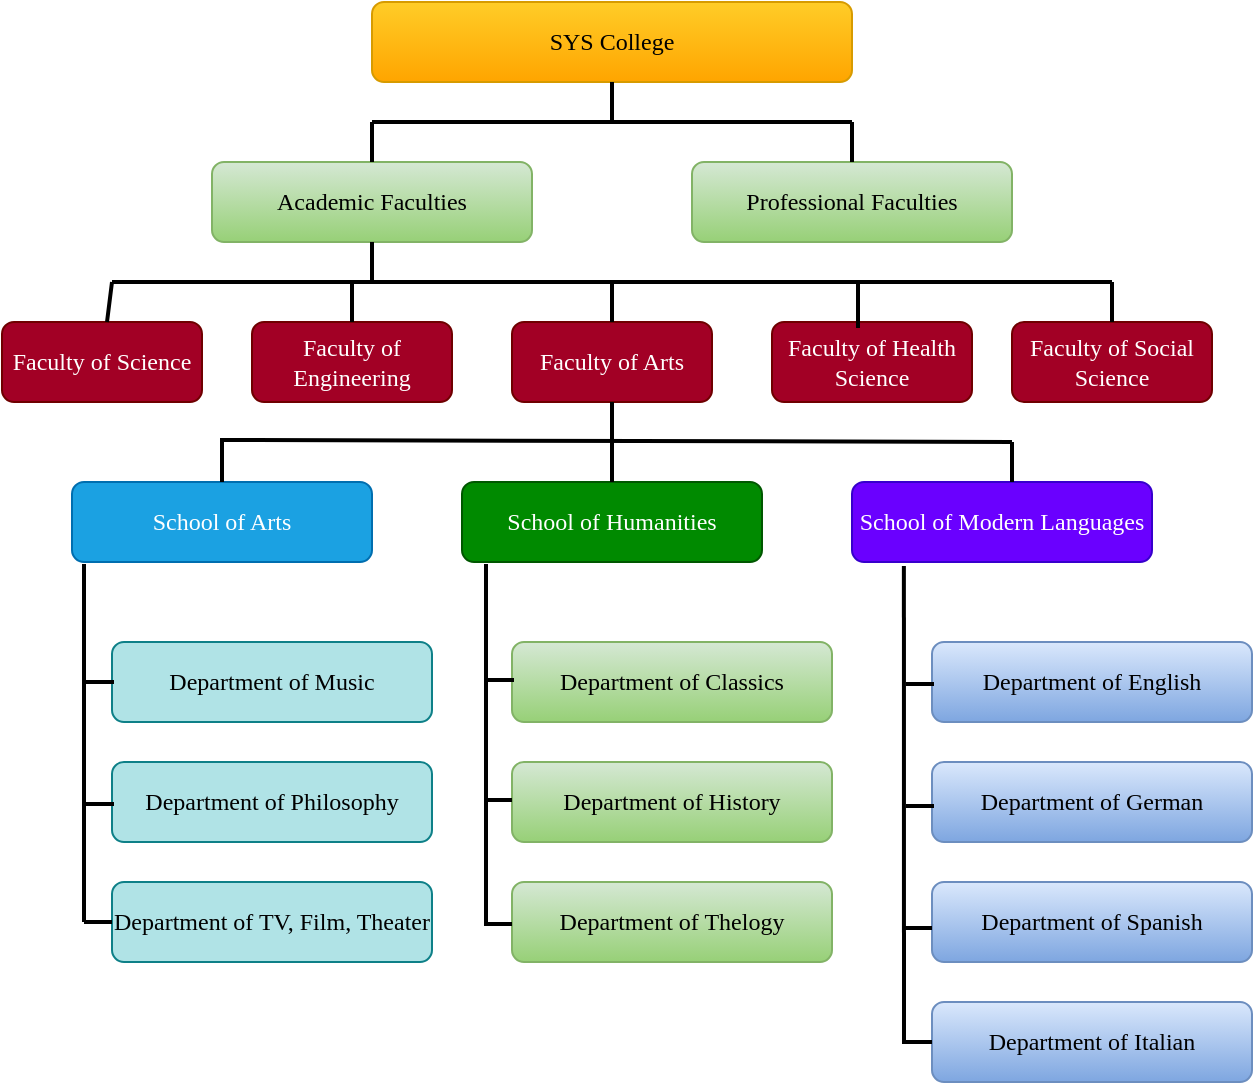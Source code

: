 <mxfile version="26.2.2">
  <diagram id="prtHgNgQTEPvFCAcTncT" name="Page-1">
    <mxGraphModel dx="1428" dy="841" grid="1" gridSize="10" guides="1" tooltips="1" connect="1" arrows="1" fold="1" page="1" pageScale="1" pageWidth="827" pageHeight="1169" math="0" shadow="0">
      <root>
        <mxCell id="0" />
        <mxCell id="1" parent="0" />
        <mxCell id="N3M7otgd--KtcKwE8qOh-1" value="SYS College" style="rounded=1;whiteSpace=wrap;html=1;fontFamily=Verdana;fillColor=#ffcd28;strokeColor=#d79b00;gradientColor=#ffa500;" vertex="1" parent="1">
          <mxGeometry x="320" y="40" width="240" height="40" as="geometry" />
        </mxCell>
        <mxCell id="N3M7otgd--KtcKwE8qOh-2" value="Academic Faculties" style="rounded=1;whiteSpace=wrap;html=1;fontFamily=Verdana;fillColor=#d5e8d4;strokeColor=#82b366;gradientColor=#97d077;" vertex="1" parent="1">
          <mxGeometry x="240" y="120" width="160" height="40" as="geometry" />
        </mxCell>
        <mxCell id="N3M7otgd--KtcKwE8qOh-3" value="Professional Faculties" style="rounded=1;whiteSpace=wrap;html=1;fontFamily=Verdana;fillColor=#d5e8d4;strokeColor=#82b366;gradientColor=#97d077;" vertex="1" parent="1">
          <mxGeometry x="480" y="120" width="160" height="40" as="geometry" />
        </mxCell>
        <mxCell id="N3M7otgd--KtcKwE8qOh-4" value="Faculty of Arts" style="rounded=1;whiteSpace=wrap;html=1;fontFamily=Verdana;fillColor=#a20025;strokeColor=#6F0000;fontColor=#ffffff;" vertex="1" parent="1">
          <mxGeometry x="390" y="200" width="100" height="40" as="geometry" />
        </mxCell>
        <mxCell id="N3M7otgd--KtcKwE8qOh-5" value="Faculty of Science" style="rounded=1;whiteSpace=wrap;html=1;fontFamily=Verdana;fillColor=#a20025;strokeColor=#6F0000;fontColor=#ffffff;" vertex="1" parent="1">
          <mxGeometry x="135" y="200" width="100" height="40" as="geometry" />
        </mxCell>
        <mxCell id="N3M7otgd--KtcKwE8qOh-7" value="Faculty of Engineering" style="rounded=1;whiteSpace=wrap;html=1;fontFamily=Verdana;fillColor=#a20025;strokeColor=#6F0000;fontColor=#ffffff;" vertex="1" parent="1">
          <mxGeometry x="260" y="200" width="100" height="40" as="geometry" />
        </mxCell>
        <mxCell id="N3M7otgd--KtcKwE8qOh-8" value="Faculty of Health Science" style="rounded=1;whiteSpace=wrap;html=1;fontFamily=Verdana;fillColor=#a20025;strokeColor=#6F0000;fontColor=#ffffff;" vertex="1" parent="1">
          <mxGeometry x="520" y="200" width="100" height="40" as="geometry" />
        </mxCell>
        <mxCell id="N3M7otgd--KtcKwE8qOh-9" value="Faculty of Social Science" style="rounded=1;whiteSpace=wrap;html=1;fontFamily=Verdana;fillColor=#a20025;strokeColor=#6F0000;fontColor=#ffffff;" vertex="1" parent="1">
          <mxGeometry x="640" y="200" width="100" height="40" as="geometry" />
        </mxCell>
        <mxCell id="N3M7otgd--KtcKwE8qOh-10" value="School of Arts" style="rounded=1;whiteSpace=wrap;html=1;fontFamily=Verdana;fillColor=#1ba1e2;strokeColor=#006EAF;fontColor=#ffffff;" vertex="1" parent="1">
          <mxGeometry x="170" y="280" width="150" height="40" as="geometry" />
        </mxCell>
        <mxCell id="N3M7otgd--KtcKwE8qOh-11" value="School of Humanities" style="rounded=1;whiteSpace=wrap;html=1;fontFamily=Verdana;fillColor=#008a00;strokeColor=#005700;fontColor=#ffffff;" vertex="1" parent="1">
          <mxGeometry x="365" y="280" width="150" height="40" as="geometry" />
        </mxCell>
        <mxCell id="N3M7otgd--KtcKwE8qOh-12" value="School of Modern Languages" style="rounded=1;whiteSpace=wrap;html=1;fontFamily=Verdana;fillColor=#6a00ff;strokeColor=#3700CC;fontColor=#ffffff;" vertex="1" parent="1">
          <mxGeometry x="560" y="280" width="150" height="40" as="geometry" />
        </mxCell>
        <mxCell id="N3M7otgd--KtcKwE8qOh-13" value="Department of Music" style="rounded=1;whiteSpace=wrap;html=1;fontFamily=Verdana;fillColor=#b0e3e6;strokeColor=#0e8088;" vertex="1" parent="1">
          <mxGeometry x="190" y="360" width="160" height="40" as="geometry" />
        </mxCell>
        <mxCell id="N3M7otgd--KtcKwE8qOh-14" value="Department of Philosophy" style="rounded=1;whiteSpace=wrap;html=1;fontFamily=Verdana;fillColor=#b0e3e6;strokeColor=#0e8088;" vertex="1" parent="1">
          <mxGeometry x="190" y="420" width="160" height="40" as="geometry" />
        </mxCell>
        <mxCell id="N3M7otgd--KtcKwE8qOh-16" value="Department of TV, Film, Theater" style="rounded=1;whiteSpace=wrap;html=1;fontFamily=Verdana;fillColor=#b0e3e6;strokeColor=#0e8088;" vertex="1" parent="1">
          <mxGeometry x="190" y="480" width="160" height="40" as="geometry" />
        </mxCell>
        <mxCell id="N3M7otgd--KtcKwE8qOh-17" value="Department of Classics" style="rounded=1;whiteSpace=wrap;html=1;fontFamily=Verdana;fillColor=#d5e8d4;strokeColor=#82b366;gradientColor=#97d077;" vertex="1" parent="1">
          <mxGeometry x="390" y="360" width="160" height="40" as="geometry" />
        </mxCell>
        <mxCell id="N3M7otgd--KtcKwE8qOh-18" value="Department of History" style="rounded=1;whiteSpace=wrap;html=1;fontFamily=Verdana;fillColor=#d5e8d4;strokeColor=#82b366;gradientColor=#97d077;" vertex="1" parent="1">
          <mxGeometry x="390" y="420" width="160" height="40" as="geometry" />
        </mxCell>
        <mxCell id="N3M7otgd--KtcKwE8qOh-19" value="Department of Thelogy" style="rounded=1;whiteSpace=wrap;html=1;fontFamily=Verdana;fillColor=#d5e8d4;strokeColor=#82b366;gradientColor=#97d077;" vertex="1" parent="1">
          <mxGeometry x="390" y="480" width="160" height="40" as="geometry" />
        </mxCell>
        <mxCell id="N3M7otgd--KtcKwE8qOh-20" value="Department of English" style="rounded=1;whiteSpace=wrap;html=1;fontFamily=Verdana;fillColor=#dae8fc;strokeColor=#6c8ebf;gradientColor=#7ea6e0;" vertex="1" parent="1">
          <mxGeometry x="600" y="360" width="160" height="40" as="geometry" />
        </mxCell>
        <mxCell id="N3M7otgd--KtcKwE8qOh-21" value="Department of German" style="rounded=1;whiteSpace=wrap;html=1;fontFamily=Verdana;fillColor=#dae8fc;strokeColor=#6c8ebf;gradientColor=#7ea6e0;" vertex="1" parent="1">
          <mxGeometry x="600" y="420" width="160" height="40" as="geometry" />
        </mxCell>
        <mxCell id="N3M7otgd--KtcKwE8qOh-22" value="Department of Spanish" style="rounded=1;whiteSpace=wrap;html=1;fontFamily=Verdana;fillColor=#dae8fc;strokeColor=#6c8ebf;gradientColor=#7ea6e0;" vertex="1" parent="1">
          <mxGeometry x="600" y="480" width="160" height="40" as="geometry" />
        </mxCell>
        <mxCell id="N3M7otgd--KtcKwE8qOh-23" value="Department of Italian" style="rounded=1;whiteSpace=wrap;html=1;fontFamily=Verdana;fillColor=#dae8fc;strokeColor=#6c8ebf;gradientColor=#7ea6e0;" vertex="1" parent="1">
          <mxGeometry x="600" y="540" width="160" height="40" as="geometry" />
        </mxCell>
        <mxCell id="N3M7otgd--KtcKwE8qOh-24" value="" style="endArrow=none;html=1;rounded=0;strokeWidth=2;" edge="1" parent="1">
          <mxGeometry width="50" height="50" relative="1" as="geometry">
            <mxPoint x="320" y="100" as="sourcePoint" />
            <mxPoint x="560" y="100" as="targetPoint" />
          </mxGeometry>
        </mxCell>
        <mxCell id="N3M7otgd--KtcKwE8qOh-25" value="" style="endArrow=none;html=1;rounded=0;entryX=0.5;entryY=1;entryDx=0;entryDy=0;strokeWidth=2;" edge="1" parent="1" target="N3M7otgd--KtcKwE8qOh-1">
          <mxGeometry width="50" height="50" relative="1" as="geometry">
            <mxPoint x="440" y="100" as="sourcePoint" />
            <mxPoint x="100" y="160" as="targetPoint" />
          </mxGeometry>
        </mxCell>
        <mxCell id="N3M7otgd--KtcKwE8qOh-26" value="" style="endArrow=none;html=1;rounded=0;strokeWidth=2;exitX=0.5;exitY=0;exitDx=0;exitDy=0;" edge="1" parent="1" source="N3M7otgd--KtcKwE8qOh-2">
          <mxGeometry width="50" height="50" relative="1" as="geometry">
            <mxPoint x="450" y="110" as="sourcePoint" />
            <mxPoint x="320" y="100" as="targetPoint" />
          </mxGeometry>
        </mxCell>
        <mxCell id="N3M7otgd--KtcKwE8qOh-27" value="" style="endArrow=none;html=1;rounded=0;strokeWidth=2;exitX=0.5;exitY=0;exitDx=0;exitDy=0;" edge="1" parent="1" source="N3M7otgd--KtcKwE8qOh-3">
          <mxGeometry width="50" height="50" relative="1" as="geometry">
            <mxPoint x="460" y="120" as="sourcePoint" />
            <mxPoint x="560" y="100" as="targetPoint" />
          </mxGeometry>
        </mxCell>
        <mxCell id="N3M7otgd--KtcKwE8qOh-28" value="" style="endArrow=none;html=1;rounded=0;strokeWidth=2;entryX=0.5;entryY=1;entryDx=0;entryDy=0;" edge="1" parent="1" target="N3M7otgd--KtcKwE8qOh-2">
          <mxGeometry width="50" height="50" relative="1" as="geometry">
            <mxPoint x="320" y="180" as="sourcePoint" />
            <mxPoint x="466" y="135" as="targetPoint" />
          </mxGeometry>
        </mxCell>
        <mxCell id="N3M7otgd--KtcKwE8qOh-29" value="" style="endArrow=none;html=1;rounded=0;strokeWidth=2;" edge="1" parent="1">
          <mxGeometry width="50" height="50" relative="1" as="geometry">
            <mxPoint x="190" y="180" as="sourcePoint" />
            <mxPoint x="690" y="180" as="targetPoint" />
          </mxGeometry>
        </mxCell>
        <mxCell id="N3M7otgd--KtcKwE8qOh-30" value="" style="endArrow=none;html=1;rounded=0;entryX=0.5;entryY=0;entryDx=0;entryDy=0;strokeWidth=2;" edge="1" parent="1" target="N3M7otgd--KtcKwE8qOh-9">
          <mxGeometry width="50" height="50" relative="1" as="geometry">
            <mxPoint x="690" y="180" as="sourcePoint" />
            <mxPoint x="450" y="90" as="targetPoint" />
          </mxGeometry>
        </mxCell>
        <mxCell id="N3M7otgd--KtcKwE8qOh-31" value="" style="endArrow=none;html=1;rounded=0;strokeWidth=2;exitX=0.43;exitY=0.075;exitDx=0;exitDy=0;exitPerimeter=0;" edge="1" parent="1" source="N3M7otgd--KtcKwE8qOh-8">
          <mxGeometry width="50" height="50" relative="1" as="geometry">
            <mxPoint x="460" y="120" as="sourcePoint" />
            <mxPoint x="563" y="180" as="targetPoint" />
          </mxGeometry>
        </mxCell>
        <mxCell id="N3M7otgd--KtcKwE8qOh-32" value="" style="endArrow=none;html=1;rounded=0;strokeWidth=2;exitX=0.5;exitY=0;exitDx=0;exitDy=0;" edge="1" parent="1" source="N3M7otgd--KtcKwE8qOh-4">
          <mxGeometry width="50" height="50" relative="1" as="geometry">
            <mxPoint x="700" y="190" as="sourcePoint" />
            <mxPoint x="440" y="180" as="targetPoint" />
          </mxGeometry>
        </mxCell>
        <mxCell id="N3M7otgd--KtcKwE8qOh-33" value="" style="endArrow=none;html=1;rounded=0;strokeWidth=2;exitX=0.5;exitY=0;exitDx=0;exitDy=0;" edge="1" parent="1" source="N3M7otgd--KtcKwE8qOh-7">
          <mxGeometry width="50" height="50" relative="1" as="geometry">
            <mxPoint x="710" y="200" as="sourcePoint" />
            <mxPoint x="310" y="180" as="targetPoint" />
          </mxGeometry>
        </mxCell>
        <mxCell id="N3M7otgd--KtcKwE8qOh-34" value="" style="endArrow=none;html=1;rounded=0;strokeWidth=2;" edge="1" parent="1" source="N3M7otgd--KtcKwE8qOh-5">
          <mxGeometry width="50" height="50" relative="1" as="geometry">
            <mxPoint x="320" y="210" as="sourcePoint" />
            <mxPoint x="190" y="180" as="targetPoint" />
          </mxGeometry>
        </mxCell>
        <mxCell id="N3M7otgd--KtcKwE8qOh-35" value="" style="endArrow=none;html=1;rounded=0;strokeWidth=2;entryX=0.5;entryY=1;entryDx=0;entryDy=0;" edge="1" parent="1" source="N3M7otgd--KtcKwE8qOh-11" target="N3M7otgd--KtcKwE8qOh-4">
          <mxGeometry width="50" height="50" relative="1" as="geometry">
            <mxPoint x="180" y="260" as="sourcePoint" />
            <mxPoint x="330" y="170" as="targetPoint" />
          </mxGeometry>
        </mxCell>
        <mxCell id="N3M7otgd--KtcKwE8qOh-36" value="" style="endArrow=none;html=1;rounded=0;strokeWidth=2;" edge="1" parent="1">
          <mxGeometry width="50" height="50" relative="1" as="geometry">
            <mxPoint x="244" y="259" as="sourcePoint" />
            <mxPoint x="640" y="260" as="targetPoint" />
          </mxGeometry>
        </mxCell>
        <mxCell id="N3M7otgd--KtcKwE8qOh-37" value="" style="endArrow=none;html=1;rounded=0;strokeWidth=2;exitX=0.5;exitY=0;exitDx=0;exitDy=0;" edge="1" parent="1" source="N3M7otgd--KtcKwE8qOh-10">
          <mxGeometry width="50" height="50" relative="1" as="geometry">
            <mxPoint x="320" y="210" as="sourcePoint" />
            <mxPoint x="245" y="260" as="targetPoint" />
          </mxGeometry>
        </mxCell>
        <mxCell id="N3M7otgd--KtcKwE8qOh-38" value="" style="endArrow=none;html=1;rounded=0;strokeWidth=2;entryX=0.5;entryY=0;entryDx=0;entryDy=0;" edge="1" parent="1">
          <mxGeometry width="50" height="50" relative="1" as="geometry">
            <mxPoint x="640" y="260" as="sourcePoint" />
            <mxPoint x="640" y="280" as="targetPoint" />
          </mxGeometry>
        </mxCell>
        <mxCell id="N3M7otgd--KtcKwE8qOh-39" value="" style="endArrow=none;html=1;rounded=0;strokeWidth=2;" edge="1" parent="1">
          <mxGeometry width="50" height="50" relative="1" as="geometry">
            <mxPoint x="176" y="500" as="sourcePoint" />
            <mxPoint x="176" y="321" as="targetPoint" />
          </mxGeometry>
        </mxCell>
        <mxCell id="N3M7otgd--KtcKwE8qOh-40" value="" style="endArrow=none;html=1;rounded=0;entryX=0;entryY=0.5;entryDx=0;entryDy=0;strokeWidth=2;startSize=3;" edge="1" parent="1">
          <mxGeometry width="50" height="50" relative="1" as="geometry">
            <mxPoint x="177" y="380" as="sourcePoint" />
            <mxPoint x="191" y="380" as="targetPoint" />
          </mxGeometry>
        </mxCell>
        <mxCell id="N3M7otgd--KtcKwE8qOh-41" value="" style="endArrow=none;html=1;rounded=0;entryX=0;entryY=0.5;entryDx=0;entryDy=0;strokeWidth=2;startSize=3;" edge="1" parent="1">
          <mxGeometry width="50" height="50" relative="1" as="geometry">
            <mxPoint x="177" y="441" as="sourcePoint" />
            <mxPoint x="191" y="441" as="targetPoint" />
          </mxGeometry>
        </mxCell>
        <mxCell id="N3M7otgd--KtcKwE8qOh-42" value="" style="endArrow=none;html=1;rounded=0;entryX=0;entryY=0.5;entryDx=0;entryDy=0;strokeWidth=2;startSize=3;" edge="1" parent="1">
          <mxGeometry width="50" height="50" relative="1" as="geometry">
            <mxPoint x="176" y="500" as="sourcePoint" />
            <mxPoint x="190" y="500" as="targetPoint" />
          </mxGeometry>
        </mxCell>
        <mxCell id="N3M7otgd--KtcKwE8qOh-43" value="" style="endArrow=none;html=1;rounded=0;entryX=0;entryY=0.5;entryDx=0;entryDy=0;strokeWidth=2;startSize=3;" edge="1" parent="1">
          <mxGeometry width="50" height="50" relative="1" as="geometry">
            <mxPoint x="377" y="379" as="sourcePoint" />
            <mxPoint x="391" y="379" as="targetPoint" />
          </mxGeometry>
        </mxCell>
        <mxCell id="N3M7otgd--KtcKwE8qOh-44" value="" style="endArrow=none;html=1;rounded=0;entryX=0;entryY=0.5;entryDx=0;entryDy=0;strokeWidth=2;startSize=3;" edge="1" parent="1">
          <mxGeometry width="50" height="50" relative="1" as="geometry">
            <mxPoint x="376" y="439" as="sourcePoint" />
            <mxPoint x="390" y="439" as="targetPoint" />
          </mxGeometry>
        </mxCell>
        <mxCell id="N3M7otgd--KtcKwE8qOh-45" value="" style="endArrow=none;html=1;rounded=0;entryX=0;entryY=0.5;entryDx=0;entryDy=0;strokeWidth=2;startSize=3;" edge="1" parent="1">
          <mxGeometry width="50" height="50" relative="1" as="geometry">
            <mxPoint x="376" y="501" as="sourcePoint" />
            <mxPoint x="390" y="501" as="targetPoint" />
          </mxGeometry>
        </mxCell>
        <mxCell id="N3M7otgd--KtcKwE8qOh-46" value="" style="endArrow=none;html=1;rounded=0;entryX=0;entryY=0.5;entryDx=0;entryDy=0;strokeWidth=2;startSize=3;" edge="1" parent="1">
          <mxGeometry width="50" height="50" relative="1" as="geometry">
            <mxPoint x="587" y="381" as="sourcePoint" />
            <mxPoint x="601" y="381" as="targetPoint" />
          </mxGeometry>
        </mxCell>
        <mxCell id="N3M7otgd--KtcKwE8qOh-47" value="" style="endArrow=none;html=1;rounded=0;entryX=0;entryY=0.5;entryDx=0;entryDy=0;strokeWidth=2;startSize=3;" edge="1" parent="1">
          <mxGeometry width="50" height="50" relative="1" as="geometry">
            <mxPoint x="587" y="442" as="sourcePoint" />
            <mxPoint x="601" y="442" as="targetPoint" />
          </mxGeometry>
        </mxCell>
        <mxCell id="N3M7otgd--KtcKwE8qOh-48" value="" style="endArrow=none;html=1;rounded=0;entryX=0;entryY=0.5;entryDx=0;entryDy=0;strokeWidth=2;startSize=3;" edge="1" parent="1">
          <mxGeometry width="50" height="50" relative="1" as="geometry">
            <mxPoint x="586" y="503" as="sourcePoint" />
            <mxPoint x="600" y="503" as="targetPoint" />
          </mxGeometry>
        </mxCell>
        <mxCell id="N3M7otgd--KtcKwE8qOh-49" value="" style="endArrow=none;html=1;rounded=0;entryX=0;entryY=0.5;entryDx=0;entryDy=0;strokeWidth=2;startSize=3;" edge="1" parent="1">
          <mxGeometry width="50" height="50" relative="1" as="geometry">
            <mxPoint x="586" y="560" as="sourcePoint" />
            <mxPoint x="600" y="560" as="targetPoint" />
          </mxGeometry>
        </mxCell>
        <mxCell id="N3M7otgd--KtcKwE8qOh-50" value="" style="endArrow=none;html=1;rounded=0;strokeWidth=2;" edge="1" parent="1">
          <mxGeometry width="50" height="50" relative="1" as="geometry">
            <mxPoint x="377" y="500" as="sourcePoint" />
            <mxPoint x="377" y="321" as="targetPoint" />
          </mxGeometry>
        </mxCell>
        <mxCell id="N3M7otgd--KtcKwE8qOh-51" value="" style="endArrow=none;html=1;rounded=0;strokeWidth=2;entryX=0.173;entryY=1.05;entryDx=0;entryDy=0;entryPerimeter=0;" edge="1" parent="1" target="N3M7otgd--KtcKwE8qOh-12">
          <mxGeometry width="50" height="50" relative="1" as="geometry">
            <mxPoint x="586" y="561" as="sourcePoint" />
            <mxPoint x="586" y="382" as="targetPoint" />
          </mxGeometry>
        </mxCell>
      </root>
    </mxGraphModel>
  </diagram>
</mxfile>
